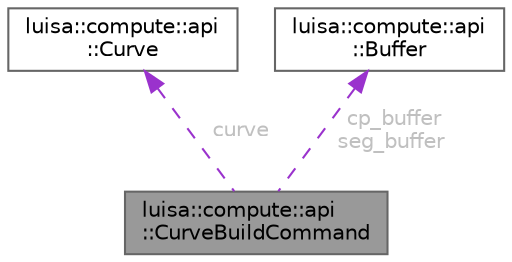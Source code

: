 digraph "luisa::compute::api::CurveBuildCommand"
{
 // LATEX_PDF_SIZE
  bgcolor="transparent";
  edge [fontname=Helvetica,fontsize=10,labelfontname=Helvetica,labelfontsize=10];
  node [fontname=Helvetica,fontsize=10,shape=box,height=0.2,width=0.4];
  Node1 [id="Node000001",label="luisa::compute::api\l::CurveBuildCommand",height=0.2,width=0.4,color="gray40", fillcolor="grey60", style="filled", fontcolor="black",tooltip=" "];
  Node2 -> Node1 [id="edge3_Node000001_Node000002",dir="back",color="darkorchid3",style="dashed",tooltip=" ",label=" curve",fontcolor="grey" ];
  Node2 [id="Node000002",label="luisa::compute::api\l::Curve",height=0.2,width=0.4,color="gray40", fillcolor="white", style="filled",URL="$structluisa_1_1compute_1_1api_1_1_curve.html",tooltip=" "];
  Node3 -> Node1 [id="edge4_Node000001_Node000003",dir="back",color="darkorchid3",style="dashed",tooltip=" ",label=" cp_buffer\nseg_buffer",fontcolor="grey" ];
  Node3 [id="Node000003",label="luisa::compute::api\l::Buffer",height=0.2,width=0.4,color="gray40", fillcolor="white", style="filled",URL="$structluisa_1_1compute_1_1api_1_1_buffer.html",tooltip=" "];
}
